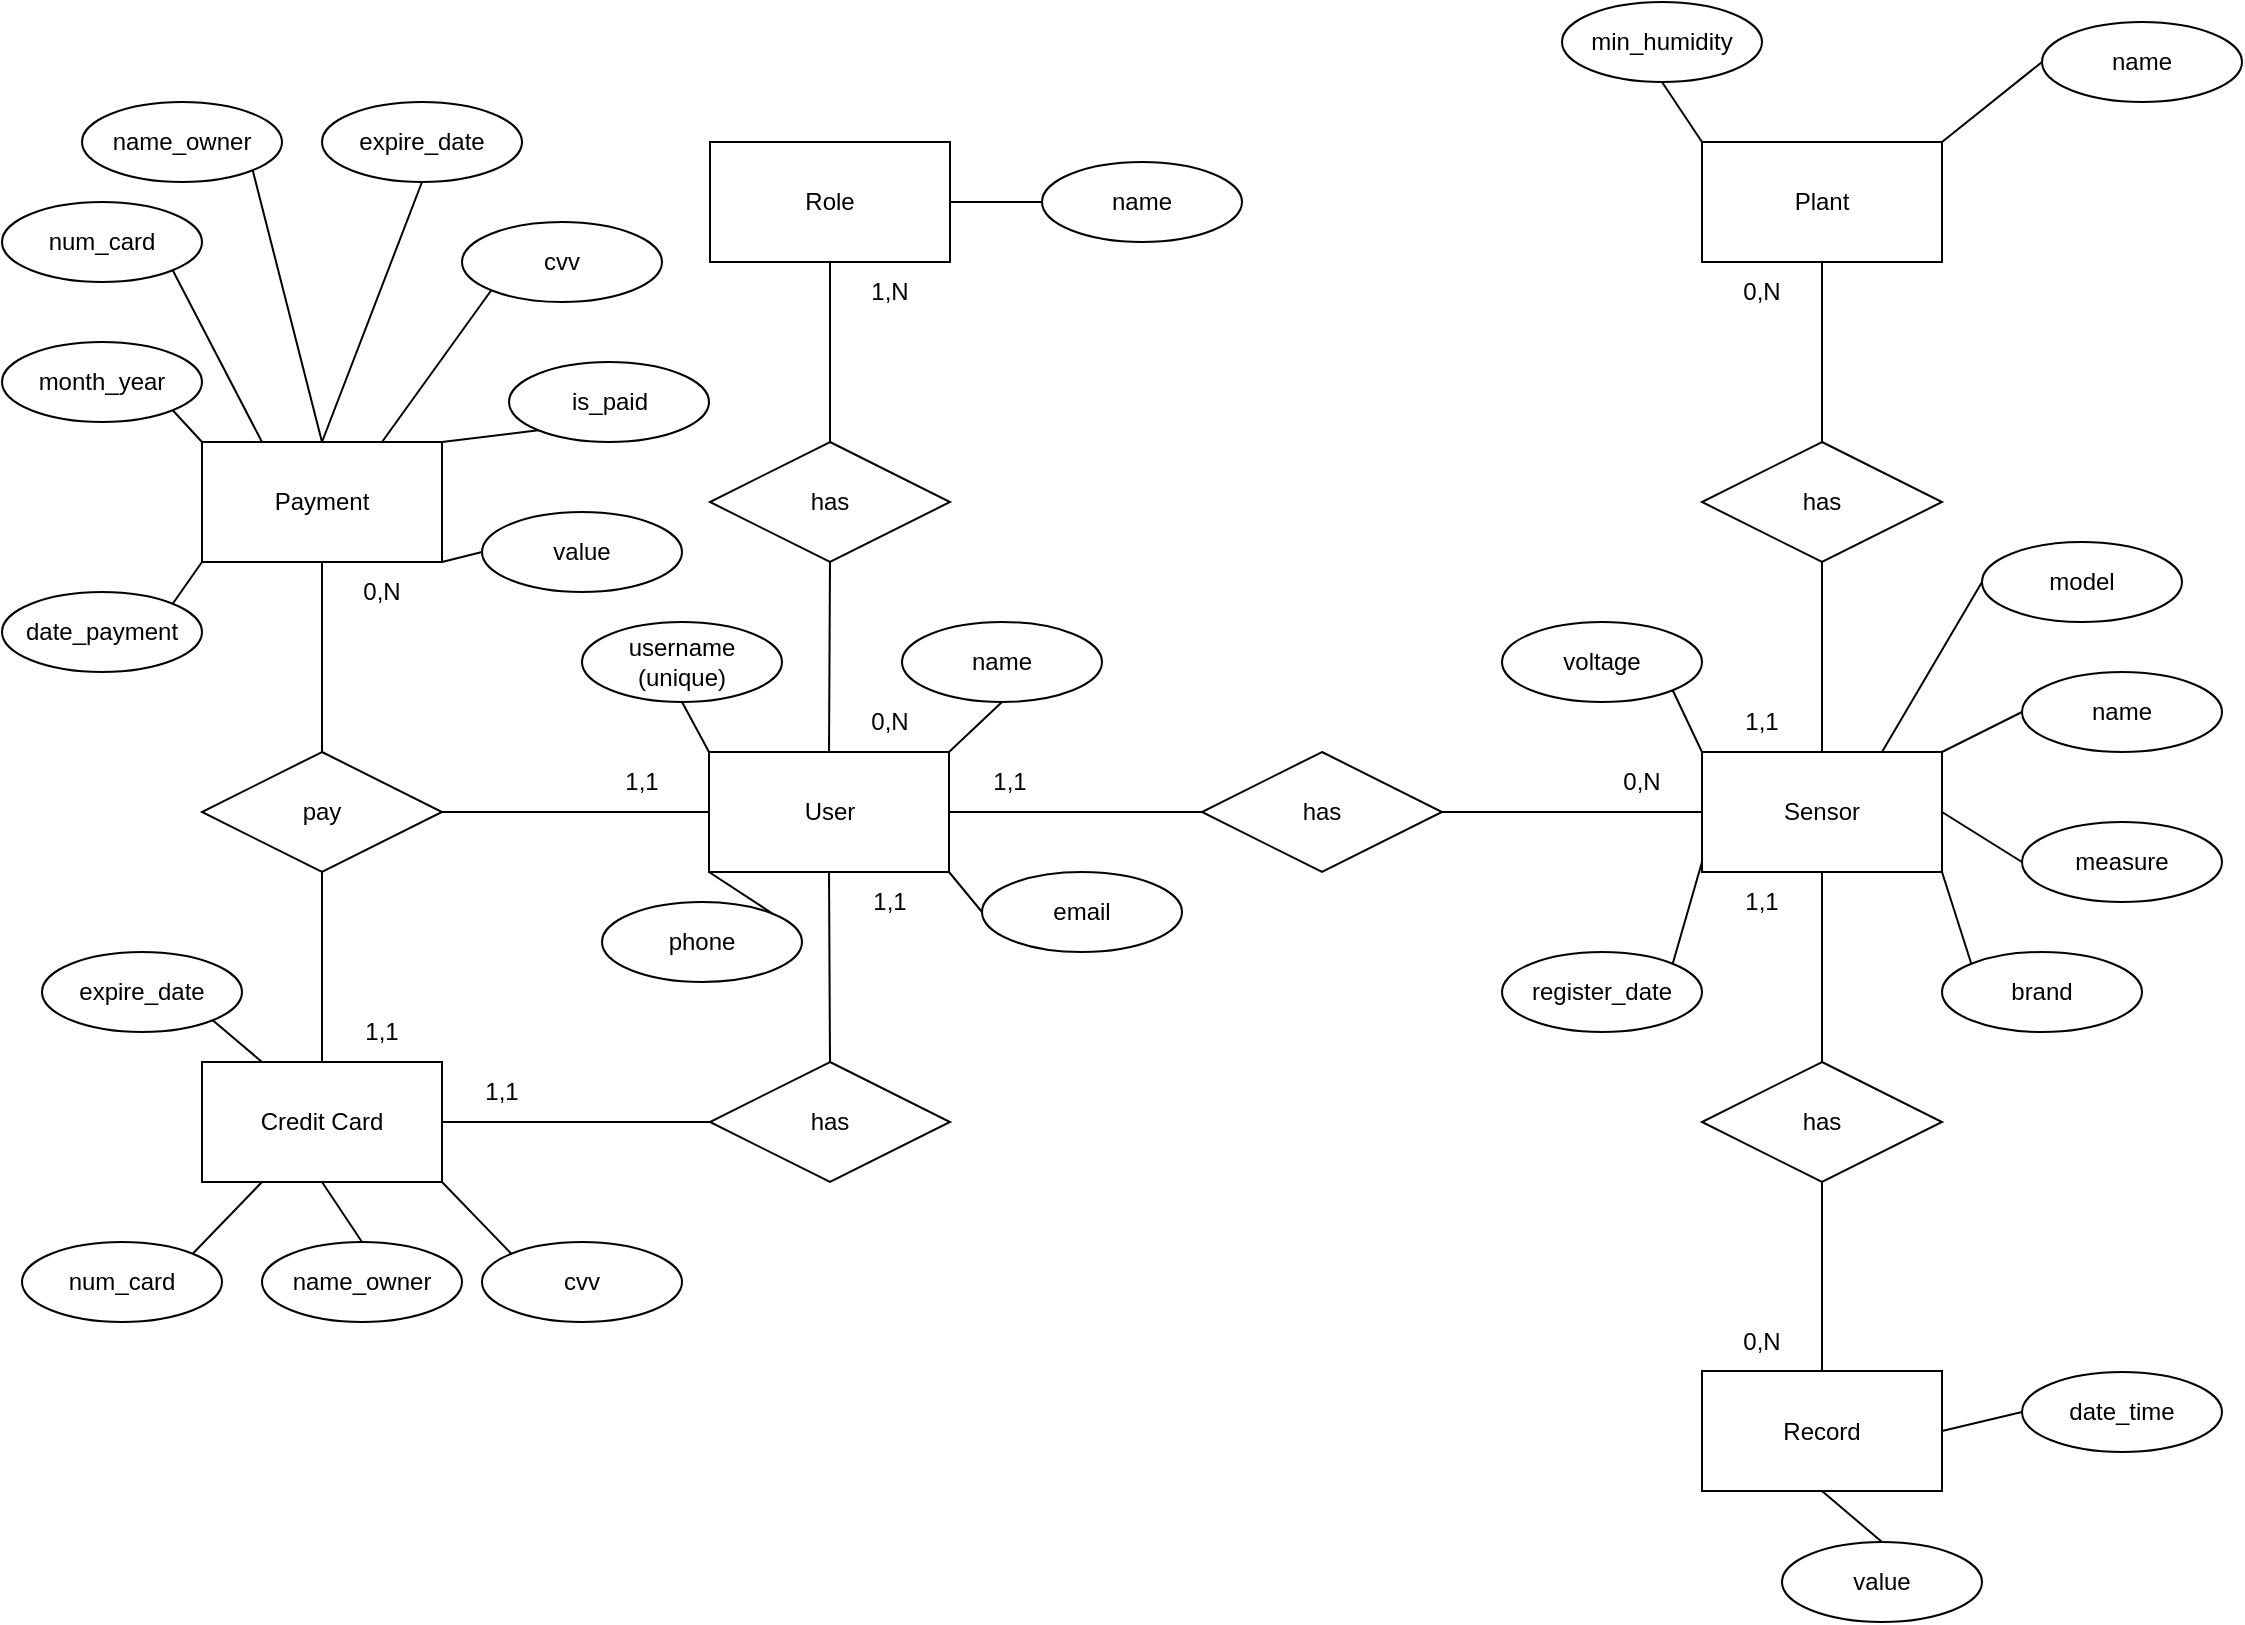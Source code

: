 <mxfile version="21.2.3" type="device">
  <diagram name="Página-1" id="zRmfjwxMwKfjPa5h--CO">
    <mxGraphModel dx="1050" dy="1742" grid="1" gridSize="10" guides="1" tooltips="1" connect="1" arrows="1" fold="1" page="1" pageScale="1" pageWidth="827" pageHeight="1169" math="0" shadow="0">
      <root>
        <mxCell id="0" />
        <mxCell id="1" parent="0" />
        <mxCell id="Kb-d68n6GasA8hRV-mwZ-1" value="User" style="rounded=0;whiteSpace=wrap;html=1;" parent="1" vertex="1">
          <mxGeometry x="353.5" y="275" width="120" height="60" as="geometry" />
        </mxCell>
        <mxCell id="Kb-d68n6GasA8hRV-mwZ-2" value="Sensor" style="rounded=0;whiteSpace=wrap;html=1;" parent="1" vertex="1">
          <mxGeometry x="850" y="275" width="120" height="60" as="geometry" />
        </mxCell>
        <mxCell id="Kb-d68n6GasA8hRV-mwZ-3" value="Plant" style="rounded=0;whiteSpace=wrap;html=1;" parent="1" vertex="1">
          <mxGeometry x="850" y="-30" width="120" height="60" as="geometry" />
        </mxCell>
        <mxCell id="Kb-d68n6GasA8hRV-mwZ-4" value="Record" style="rounded=0;whiteSpace=wrap;html=1;" parent="1" vertex="1">
          <mxGeometry x="850" y="584.5" width="120" height="60" as="geometry" />
        </mxCell>
        <mxCell id="Kb-d68n6GasA8hRV-mwZ-5" value="Payment" style="rounded=0;whiteSpace=wrap;html=1;" parent="1" vertex="1">
          <mxGeometry x="100" y="120" width="120" height="60" as="geometry" />
        </mxCell>
        <mxCell id="Kb-d68n6GasA8hRV-mwZ-6" value="Credit Card" style="rounded=0;whiteSpace=wrap;html=1;" parent="1" vertex="1">
          <mxGeometry x="100" y="430" width="120" height="60" as="geometry" />
        </mxCell>
        <mxCell id="Kb-d68n6GasA8hRV-mwZ-7" value="has" style="shape=rhombus;perimeter=rhombusPerimeter;whiteSpace=wrap;html=1;align=center;" parent="1" vertex="1">
          <mxGeometry x="600" y="275" width="120" height="60" as="geometry" />
        </mxCell>
        <mxCell id="Kb-d68n6GasA8hRV-mwZ-9" value="" style="endArrow=none;html=1;rounded=0;exitX=1;exitY=0.5;exitDx=0;exitDy=0;entryX=0;entryY=0.5;entryDx=0;entryDy=0;" parent="1" source="Kb-d68n6GasA8hRV-mwZ-1" target="Kb-d68n6GasA8hRV-mwZ-7" edge="1">
          <mxGeometry relative="1" as="geometry">
            <mxPoint x="500" y="330" as="sourcePoint" />
            <mxPoint x="510" y="340" as="targetPoint" />
          </mxGeometry>
        </mxCell>
        <mxCell id="Kb-d68n6GasA8hRV-mwZ-10" value="" style="endArrow=none;html=1;rounded=0;exitX=1;exitY=0.5;exitDx=0;exitDy=0;entryX=0;entryY=0.5;entryDx=0;entryDy=0;" parent="1" source="Kb-d68n6GasA8hRV-mwZ-7" target="Kb-d68n6GasA8hRV-mwZ-2" edge="1">
          <mxGeometry relative="1" as="geometry">
            <mxPoint x="484" y="315" as="sourcePoint" />
            <mxPoint x="520" y="310" as="targetPoint" />
          </mxGeometry>
        </mxCell>
        <mxCell id="Kb-d68n6GasA8hRV-mwZ-12" value="has" style="shape=rhombus;perimeter=rhombusPerimeter;whiteSpace=wrap;html=1;align=center;" parent="1" vertex="1">
          <mxGeometry x="850" y="120" width="120" height="60" as="geometry" />
        </mxCell>
        <mxCell id="Kb-d68n6GasA8hRV-mwZ-13" value="has" style="shape=rhombus;perimeter=rhombusPerimeter;whiteSpace=wrap;html=1;align=center;" parent="1" vertex="1">
          <mxGeometry x="850" y="430" width="120" height="60" as="geometry" />
        </mxCell>
        <mxCell id="Kb-d68n6GasA8hRV-mwZ-14" value="" style="endArrow=none;html=1;rounded=0;exitX=0.5;exitY=1;exitDx=0;exitDy=0;entryX=0.5;entryY=0;entryDx=0;entryDy=0;" parent="1" source="Kb-d68n6GasA8hRV-mwZ-12" target="Kb-d68n6GasA8hRV-mwZ-2" edge="1">
          <mxGeometry relative="1" as="geometry">
            <mxPoint x="820" y="310" as="sourcePoint" />
            <mxPoint x="860" y="315" as="targetPoint" />
          </mxGeometry>
        </mxCell>
        <mxCell id="Kb-d68n6GasA8hRV-mwZ-15" value="" style="endArrow=none;html=1;rounded=0;exitX=0.5;exitY=0;exitDx=0;exitDy=0;entryX=0.5;entryY=1;entryDx=0;entryDy=0;" parent="1" source="Kb-d68n6GasA8hRV-mwZ-12" target="Kb-d68n6GasA8hRV-mwZ-3" edge="1">
          <mxGeometry relative="1" as="geometry">
            <mxPoint x="830" y="320" as="sourcePoint" />
            <mxPoint x="870" y="325" as="targetPoint" />
          </mxGeometry>
        </mxCell>
        <mxCell id="Kb-d68n6GasA8hRV-mwZ-16" value="" style="endArrow=none;html=1;rounded=0;exitX=0.5;exitY=1;exitDx=0;exitDy=0;entryX=0.5;entryY=0;entryDx=0;entryDy=0;" parent="1" source="Kb-d68n6GasA8hRV-mwZ-2" target="Kb-d68n6GasA8hRV-mwZ-13" edge="1">
          <mxGeometry relative="1" as="geometry">
            <mxPoint x="840" y="330" as="sourcePoint" />
            <mxPoint x="880" y="335" as="targetPoint" />
          </mxGeometry>
        </mxCell>
        <mxCell id="Kb-d68n6GasA8hRV-mwZ-17" value="" style="endArrow=none;html=1;rounded=0;exitX=0.5;exitY=1;exitDx=0;exitDy=0;entryX=0.5;entryY=0;entryDx=0;entryDy=0;" parent="1" source="Kb-d68n6GasA8hRV-mwZ-13" target="Kb-d68n6GasA8hRV-mwZ-4" edge="1">
          <mxGeometry relative="1" as="geometry">
            <mxPoint x="850" y="340" as="sourcePoint" />
            <mxPoint x="890" y="345" as="targetPoint" />
          </mxGeometry>
        </mxCell>
        <mxCell id="Kb-d68n6GasA8hRV-mwZ-18" value="pay" style="shape=rhombus;perimeter=rhombusPerimeter;whiteSpace=wrap;html=1;align=center;" parent="1" vertex="1">
          <mxGeometry x="100" y="275" width="120" height="60" as="geometry" />
        </mxCell>
        <mxCell id="Kb-d68n6GasA8hRV-mwZ-19" value="" style="endArrow=none;html=1;rounded=0;exitX=1;exitY=0.5;exitDx=0;exitDy=0;entryX=0;entryY=0.5;entryDx=0;entryDy=0;" parent="1" source="Kb-d68n6GasA8hRV-mwZ-18" target="Kb-d68n6GasA8hRV-mwZ-1" edge="1">
          <mxGeometry relative="1" as="geometry">
            <mxPoint x="484" y="315" as="sourcePoint" />
            <mxPoint x="520" y="310" as="targetPoint" />
          </mxGeometry>
        </mxCell>
        <mxCell id="Kb-d68n6GasA8hRV-mwZ-20" value="has" style="shape=rhombus;perimeter=rhombusPerimeter;whiteSpace=wrap;html=1;align=center;" parent="1" vertex="1">
          <mxGeometry x="354" y="120" width="120" height="60" as="geometry" />
        </mxCell>
        <mxCell id="Kb-d68n6GasA8hRV-mwZ-21" value="Role" style="rounded=0;whiteSpace=wrap;html=1;" parent="1" vertex="1">
          <mxGeometry x="354" y="-30" width="120" height="60" as="geometry" />
        </mxCell>
        <mxCell id="Kb-d68n6GasA8hRV-mwZ-22" value="" style="endArrow=none;html=1;rounded=0;exitX=0.5;exitY=1;exitDx=0;exitDy=0;entryX=0.5;entryY=0;entryDx=0;entryDy=0;" parent="1" source="Kb-d68n6GasA8hRV-mwZ-20" target="Kb-d68n6GasA8hRV-mwZ-1" edge="1">
          <mxGeometry relative="1" as="geometry">
            <mxPoint x="484" y="315" as="sourcePoint" />
            <mxPoint x="520" y="310" as="targetPoint" />
          </mxGeometry>
        </mxCell>
        <mxCell id="Kb-d68n6GasA8hRV-mwZ-23" value="" style="endArrow=none;html=1;rounded=0;exitX=0.5;exitY=0;exitDx=0;exitDy=0;entryX=0.5;entryY=1;entryDx=0;entryDy=0;" parent="1" source="Kb-d68n6GasA8hRV-mwZ-20" target="Kb-d68n6GasA8hRV-mwZ-21" edge="1">
          <mxGeometry relative="1" as="geometry">
            <mxPoint x="494" y="325" as="sourcePoint" />
            <mxPoint x="530" y="320" as="targetPoint" />
          </mxGeometry>
        </mxCell>
        <mxCell id="Kb-d68n6GasA8hRV-mwZ-24" value="" style="endArrow=none;html=1;rounded=0;exitX=0.5;exitY=0;exitDx=0;exitDy=0;entryX=0.5;entryY=1;entryDx=0;entryDy=0;" parent="1" source="Kb-d68n6GasA8hRV-mwZ-18" target="Kb-d68n6GasA8hRV-mwZ-5" edge="1">
          <mxGeometry relative="1" as="geometry">
            <mxPoint x="504" y="335" as="sourcePoint" />
            <mxPoint x="540" y="330" as="targetPoint" />
          </mxGeometry>
        </mxCell>
        <mxCell id="Kb-d68n6GasA8hRV-mwZ-25" value="" style="endArrow=none;html=1;rounded=0;exitX=0.5;exitY=0;exitDx=0;exitDy=0;entryX=0.5;entryY=1;entryDx=0;entryDy=0;" parent="1" source="Kb-d68n6GasA8hRV-mwZ-6" target="Kb-d68n6GasA8hRV-mwZ-18" edge="1">
          <mxGeometry relative="1" as="geometry">
            <mxPoint x="514" y="345" as="sourcePoint" />
            <mxPoint x="550" y="340" as="targetPoint" />
          </mxGeometry>
        </mxCell>
        <mxCell id="Kb-d68n6GasA8hRV-mwZ-26" value="has" style="shape=rhombus;perimeter=rhombusPerimeter;whiteSpace=wrap;html=1;align=center;" parent="1" vertex="1">
          <mxGeometry x="354" y="430" width="120" height="60" as="geometry" />
        </mxCell>
        <mxCell id="Kb-d68n6GasA8hRV-mwZ-27" value="" style="endArrow=none;html=1;rounded=0;exitX=0.5;exitY=1;exitDx=0;exitDy=0;entryX=0.5;entryY=0;entryDx=0;entryDy=0;" parent="1" source="Kb-d68n6GasA8hRV-mwZ-1" target="Kb-d68n6GasA8hRV-mwZ-26" edge="1">
          <mxGeometry relative="1" as="geometry">
            <mxPoint x="280" y="300" as="sourcePoint" />
            <mxPoint x="364" y="315" as="targetPoint" />
          </mxGeometry>
        </mxCell>
        <mxCell id="Kb-d68n6GasA8hRV-mwZ-28" value="" style="endArrow=none;html=1;rounded=0;exitX=1;exitY=0.5;exitDx=0;exitDy=0;entryX=0;entryY=0.5;entryDx=0;entryDy=0;" parent="1" source="Kb-d68n6GasA8hRV-mwZ-6" target="Kb-d68n6GasA8hRV-mwZ-26" edge="1">
          <mxGeometry relative="1" as="geometry">
            <mxPoint x="290" y="310" as="sourcePoint" />
            <mxPoint x="374" y="325" as="targetPoint" />
          </mxGeometry>
        </mxCell>
        <mxCell id="Kb-d68n6GasA8hRV-mwZ-29" value="name" style="ellipse;whiteSpace=wrap;html=1;align=center;" parent="1" vertex="1">
          <mxGeometry x="520" y="-20" width="100" height="40" as="geometry" />
        </mxCell>
        <mxCell id="Kb-d68n6GasA8hRV-mwZ-30" value="" style="endArrow=none;html=1;rounded=0;exitX=0;exitY=0.5;exitDx=0;exitDy=0;entryX=1;entryY=0.5;entryDx=0;entryDy=0;" parent="1" source="Kb-d68n6GasA8hRV-mwZ-29" target="Kb-d68n6GasA8hRV-mwZ-21" edge="1">
          <mxGeometry relative="1" as="geometry">
            <mxPoint x="424" y="130" as="sourcePoint" />
            <mxPoint x="424" y="40" as="targetPoint" />
          </mxGeometry>
        </mxCell>
        <mxCell id="Kb-d68n6GasA8hRV-mwZ-31" value="name" style="ellipse;whiteSpace=wrap;html=1;align=center;" parent="1" vertex="1">
          <mxGeometry x="450" y="210" width="100" height="40" as="geometry" />
        </mxCell>
        <mxCell id="Kb-d68n6GasA8hRV-mwZ-32" value="username (unique)" style="ellipse;whiteSpace=wrap;html=1;align=center;" parent="1" vertex="1">
          <mxGeometry x="290" y="210" width="100" height="40" as="geometry" />
        </mxCell>
        <mxCell id="Kb-d68n6GasA8hRV-mwZ-33" value="email" style="ellipse;whiteSpace=wrap;html=1;align=center;" parent="1" vertex="1">
          <mxGeometry x="490" y="335" width="100" height="40" as="geometry" />
        </mxCell>
        <mxCell id="Kb-d68n6GasA8hRV-mwZ-34" value="phone" style="ellipse;whiteSpace=wrap;html=1;align=center;" parent="1" vertex="1">
          <mxGeometry x="300" y="350" width="100" height="40" as="geometry" />
        </mxCell>
        <mxCell id="Kb-d68n6GasA8hRV-mwZ-35" value="" style="endArrow=none;html=1;rounded=0;exitX=0.5;exitY=1;exitDx=0;exitDy=0;entryX=0;entryY=0;entryDx=0;entryDy=0;" parent="1" source="Kb-d68n6GasA8hRV-mwZ-32" target="Kb-d68n6GasA8hRV-mwZ-1" edge="1">
          <mxGeometry relative="1" as="geometry">
            <mxPoint x="424" y="190" as="sourcePoint" />
            <mxPoint x="424" y="285" as="targetPoint" />
          </mxGeometry>
        </mxCell>
        <mxCell id="Kb-d68n6GasA8hRV-mwZ-36" value="" style="endArrow=none;html=1;rounded=0;exitX=0.5;exitY=1;exitDx=0;exitDy=0;entryX=1;entryY=0;entryDx=0;entryDy=0;" parent="1" source="Kb-d68n6GasA8hRV-mwZ-31" target="Kb-d68n6GasA8hRV-mwZ-1" edge="1">
          <mxGeometry relative="1" as="geometry">
            <mxPoint x="434" y="200" as="sourcePoint" />
            <mxPoint x="434" y="295" as="targetPoint" />
          </mxGeometry>
        </mxCell>
        <mxCell id="Kb-d68n6GasA8hRV-mwZ-37" value="" style="endArrow=none;html=1;rounded=0;exitX=0;exitY=0.5;exitDx=0;exitDy=0;entryX=1;entryY=1;entryDx=0;entryDy=0;" parent="1" source="Kb-d68n6GasA8hRV-mwZ-33" target="Kb-d68n6GasA8hRV-mwZ-1" edge="1">
          <mxGeometry relative="1" as="geometry">
            <mxPoint x="444" y="210" as="sourcePoint" />
            <mxPoint x="444" y="305" as="targetPoint" />
          </mxGeometry>
        </mxCell>
        <mxCell id="Kb-d68n6GasA8hRV-mwZ-38" value="" style="endArrow=none;html=1;rounded=0;exitX=1;exitY=0;exitDx=0;exitDy=0;entryX=0;entryY=1;entryDx=0;entryDy=0;" parent="1" source="Kb-d68n6GasA8hRV-mwZ-34" target="Kb-d68n6GasA8hRV-mwZ-1" edge="1">
          <mxGeometry relative="1" as="geometry">
            <mxPoint x="454" y="220" as="sourcePoint" />
            <mxPoint x="454" y="315" as="targetPoint" />
          </mxGeometry>
        </mxCell>
        <mxCell id="Kb-d68n6GasA8hRV-mwZ-39" value="num_card" style="ellipse;whiteSpace=wrap;html=1;align=center;" parent="1" vertex="1">
          <mxGeometry x="10" y="520" width="100" height="40" as="geometry" />
        </mxCell>
        <mxCell id="Kb-d68n6GasA8hRV-mwZ-40" value="name_owner" style="ellipse;whiteSpace=wrap;html=1;align=center;" parent="1" vertex="1">
          <mxGeometry x="130" y="520" width="100" height="40" as="geometry" />
        </mxCell>
        <mxCell id="Kb-d68n6GasA8hRV-mwZ-41" value="cvv" style="ellipse;whiteSpace=wrap;html=1;align=center;" parent="1" vertex="1">
          <mxGeometry x="240" y="520" width="100" height="40" as="geometry" />
        </mxCell>
        <mxCell id="Kb-d68n6GasA8hRV-mwZ-42" value="expire_date" style="ellipse;whiteSpace=wrap;html=1;align=center;" parent="1" vertex="1">
          <mxGeometry x="20" y="375" width="100" height="40" as="geometry" />
        </mxCell>
        <mxCell id="Kb-d68n6GasA8hRV-mwZ-45" value="" style="endArrow=none;html=1;rounded=0;exitX=0.25;exitY=0;exitDx=0;exitDy=0;entryX=1;entryY=1;entryDx=0;entryDy=0;" parent="1" source="Kb-d68n6GasA8hRV-mwZ-6" target="Kb-d68n6GasA8hRV-mwZ-42" edge="1">
          <mxGeometry relative="1" as="geometry">
            <mxPoint x="179.5" y="335" as="sourcePoint" />
            <mxPoint x="179.5" y="430" as="targetPoint" />
          </mxGeometry>
        </mxCell>
        <mxCell id="Kb-d68n6GasA8hRV-mwZ-46" value="" style="endArrow=none;html=1;rounded=0;exitX=0.25;exitY=1;exitDx=0;exitDy=0;entryX=1;entryY=0;entryDx=0;entryDy=0;" parent="1" source="Kb-d68n6GasA8hRV-mwZ-6" target="Kb-d68n6GasA8hRV-mwZ-39" edge="1">
          <mxGeometry relative="1" as="geometry">
            <mxPoint x="140" y="440" as="sourcePoint" />
            <mxPoint x="115" y="419" as="targetPoint" />
          </mxGeometry>
        </mxCell>
        <mxCell id="Kb-d68n6GasA8hRV-mwZ-47" value="" style="endArrow=none;html=1;rounded=0;exitX=0.5;exitY=1;exitDx=0;exitDy=0;entryX=0.5;entryY=0;entryDx=0;entryDy=0;" parent="1" source="Kb-d68n6GasA8hRV-mwZ-6" target="Kb-d68n6GasA8hRV-mwZ-40" edge="1">
          <mxGeometry relative="1" as="geometry">
            <mxPoint x="140" y="500" as="sourcePoint" />
            <mxPoint x="105" y="536" as="targetPoint" />
          </mxGeometry>
        </mxCell>
        <mxCell id="Kb-d68n6GasA8hRV-mwZ-48" value="" style="endArrow=none;html=1;rounded=0;exitX=1;exitY=1;exitDx=0;exitDy=0;entryX=0;entryY=0;entryDx=0;entryDy=0;" parent="1" source="Kb-d68n6GasA8hRV-mwZ-6" target="Kb-d68n6GasA8hRV-mwZ-41" edge="1">
          <mxGeometry relative="1" as="geometry">
            <mxPoint x="170" y="500" as="sourcePoint" />
            <mxPoint x="190" y="530" as="targetPoint" />
          </mxGeometry>
        </mxCell>
        <mxCell id="Kb-d68n6GasA8hRV-mwZ-49" value="month_year" style="ellipse;whiteSpace=wrap;html=1;align=center;" parent="1" vertex="1">
          <mxGeometry y="70" width="100" height="40" as="geometry" />
        </mxCell>
        <mxCell id="Kb-d68n6GasA8hRV-mwZ-50" value="value" style="ellipse;whiteSpace=wrap;html=1;align=center;" parent="1" vertex="1">
          <mxGeometry x="240" y="155" width="100" height="40" as="geometry" />
        </mxCell>
        <mxCell id="Kb-d68n6GasA8hRV-mwZ-51" value="is_paid" style="ellipse;whiteSpace=wrap;html=1;align=center;" parent="1" vertex="1">
          <mxGeometry x="253.5" y="80" width="100" height="40" as="geometry" />
        </mxCell>
        <mxCell id="Kb-d68n6GasA8hRV-mwZ-52" value="" style="endArrow=none;html=1;rounded=0;exitX=0;exitY=0;exitDx=0;exitDy=0;entryX=1;entryY=1;entryDx=0;entryDy=0;" parent="1" source="Kb-d68n6GasA8hRV-mwZ-5" target="Kb-d68n6GasA8hRV-mwZ-49" edge="1">
          <mxGeometry relative="1" as="geometry">
            <mxPoint x="170" y="285" as="sourcePoint" />
            <mxPoint x="170" y="190" as="targetPoint" />
          </mxGeometry>
        </mxCell>
        <mxCell id="Kb-d68n6GasA8hRV-mwZ-53" value="" style="endArrow=none;html=1;rounded=0;exitX=1;exitY=0;exitDx=0;exitDy=0;entryX=0;entryY=0.5;entryDx=0;entryDy=0;" parent="1" source="pOpI6V3ZIK_molcwcmaK-3" target="Kb-d68n6GasA8hRV-mwZ-50" edge="1">
          <mxGeometry relative="1" as="geometry">
            <mxPoint x="110" y="130" as="sourcePoint" />
            <mxPoint x="115" y="104" as="targetPoint" />
          </mxGeometry>
        </mxCell>
        <mxCell id="Kb-d68n6GasA8hRV-mwZ-54" value="" style="endArrow=none;html=1;rounded=0;exitX=1;exitY=0;exitDx=0;exitDy=0;entryX=0;entryY=1;entryDx=0;entryDy=0;" parent="1" source="Kb-d68n6GasA8hRV-mwZ-5" target="Kb-d68n6GasA8hRV-mwZ-51" edge="1">
          <mxGeometry relative="1" as="geometry">
            <mxPoint x="170" y="130" as="sourcePoint" />
            <mxPoint x="200" y="100" as="targetPoint" />
          </mxGeometry>
        </mxCell>
        <mxCell id="Kb-d68n6GasA8hRV-mwZ-55" value="name" style="ellipse;whiteSpace=wrap;html=1;align=center;" parent="1" vertex="1">
          <mxGeometry x="1010" y="235" width="100" height="40" as="geometry" />
        </mxCell>
        <mxCell id="Kb-d68n6GasA8hRV-mwZ-56" value="measure" style="ellipse;whiteSpace=wrap;html=1;align=center;" parent="1" vertex="1">
          <mxGeometry x="1010" y="310" width="100" height="40" as="geometry" />
        </mxCell>
        <mxCell id="Kb-d68n6GasA8hRV-mwZ-57" value="model" style="ellipse;whiteSpace=wrap;html=1;align=center;" parent="1" vertex="1">
          <mxGeometry x="990" y="170" width="100" height="40" as="geometry" />
        </mxCell>
        <mxCell id="Kb-d68n6GasA8hRV-mwZ-58" value="brand" style="ellipse;whiteSpace=wrap;html=1;align=center;" parent="1" vertex="1">
          <mxGeometry x="970" y="375" width="100" height="40" as="geometry" />
        </mxCell>
        <mxCell id="Kb-d68n6GasA8hRV-mwZ-59" value="voltage" style="ellipse;whiteSpace=wrap;html=1;align=center;" parent="1" vertex="1">
          <mxGeometry x="750" y="210" width="100" height="40" as="geometry" />
        </mxCell>
        <mxCell id="Kb-d68n6GasA8hRV-mwZ-60" value="register_date" style="ellipse;whiteSpace=wrap;html=1;align=center;" parent="1" vertex="1">
          <mxGeometry x="750" y="375" width="100" height="40" as="geometry" />
        </mxCell>
        <mxCell id="Kb-d68n6GasA8hRV-mwZ-61" value="" style="endArrow=none;html=1;rounded=0;exitX=0;exitY=0;exitDx=0;exitDy=0;entryX=1;entryY=1;entryDx=0;entryDy=0;" parent="1" source="Kb-d68n6GasA8hRV-mwZ-2" target="Kb-d68n6GasA8hRV-mwZ-59" edge="1">
          <mxGeometry relative="1" as="geometry">
            <mxPoint x="920" y="190" as="sourcePoint" />
            <mxPoint x="920" y="285" as="targetPoint" />
          </mxGeometry>
        </mxCell>
        <mxCell id="Kb-d68n6GasA8hRV-mwZ-62" value="" style="endArrow=none;html=1;rounded=0;entryX=1;entryY=0;entryDx=0;entryDy=0;" parent="1" target="Kb-d68n6GasA8hRV-mwZ-60" edge="1">
          <mxGeometry relative="1" as="geometry">
            <mxPoint x="850" y="330" as="sourcePoint" />
            <mxPoint x="845" y="254" as="targetPoint" />
          </mxGeometry>
        </mxCell>
        <mxCell id="Kb-d68n6GasA8hRV-mwZ-63" value="" style="endArrow=none;html=1;rounded=0;exitX=1;exitY=1;exitDx=0;exitDy=0;entryX=0;entryY=0;entryDx=0;entryDy=0;" parent="1" source="Kb-d68n6GasA8hRV-mwZ-2" target="Kb-d68n6GasA8hRV-mwZ-58" edge="1">
          <mxGeometry relative="1" as="geometry">
            <mxPoint x="870" y="295" as="sourcePoint" />
            <mxPoint x="855" y="264" as="targetPoint" />
          </mxGeometry>
        </mxCell>
        <mxCell id="Kb-d68n6GasA8hRV-mwZ-64" value="" style="endArrow=none;html=1;rounded=0;exitX=0;exitY=0.5;exitDx=0;exitDy=0;entryX=1;entryY=0.5;entryDx=0;entryDy=0;" parent="1" source="Kb-d68n6GasA8hRV-mwZ-56" target="Kb-d68n6GasA8hRV-mwZ-2" edge="1">
          <mxGeometry relative="1" as="geometry">
            <mxPoint x="880" y="305" as="sourcePoint" />
            <mxPoint x="990" y="320" as="targetPoint" />
          </mxGeometry>
        </mxCell>
        <mxCell id="Kb-d68n6GasA8hRV-mwZ-65" value="" style="endArrow=none;html=1;rounded=0;exitX=1;exitY=0;exitDx=0;exitDy=0;entryX=0;entryY=0.5;entryDx=0;entryDy=0;" parent="1" source="Kb-d68n6GasA8hRV-mwZ-2" target="Kb-d68n6GasA8hRV-mwZ-55" edge="1">
          <mxGeometry relative="1" as="geometry">
            <mxPoint x="890" y="315" as="sourcePoint" />
            <mxPoint x="875" y="284" as="targetPoint" />
          </mxGeometry>
        </mxCell>
        <mxCell id="Kb-d68n6GasA8hRV-mwZ-66" value="" style="endArrow=none;html=1;rounded=0;exitX=0.75;exitY=0;exitDx=0;exitDy=0;entryX=0;entryY=0.5;entryDx=0;entryDy=0;" parent="1" source="Kb-d68n6GasA8hRV-mwZ-2" target="Kb-d68n6GasA8hRV-mwZ-57" edge="1">
          <mxGeometry relative="1" as="geometry">
            <mxPoint x="900" y="325" as="sourcePoint" />
            <mxPoint x="885" y="294" as="targetPoint" />
          </mxGeometry>
        </mxCell>
        <mxCell id="Kb-d68n6GasA8hRV-mwZ-67" value="date_time" style="ellipse;whiteSpace=wrap;html=1;align=center;" parent="1" vertex="1">
          <mxGeometry x="1010" y="585" width="100" height="40" as="geometry" />
        </mxCell>
        <mxCell id="Kb-d68n6GasA8hRV-mwZ-68" value="value" style="ellipse;whiteSpace=wrap;html=1;align=center;" parent="1" vertex="1">
          <mxGeometry x="890" y="670" width="100" height="40" as="geometry" />
        </mxCell>
        <mxCell id="Kb-d68n6GasA8hRV-mwZ-69" value="" style="endArrow=none;html=1;rounded=0;exitX=0.5;exitY=1;exitDx=0;exitDy=0;entryX=0.5;entryY=0;entryDx=0;entryDy=0;" parent="1" source="Kb-d68n6GasA8hRV-mwZ-4" target="Kb-d68n6GasA8hRV-mwZ-68" edge="1">
          <mxGeometry relative="1" as="geometry">
            <mxPoint x="920" y="500" as="sourcePoint" />
            <mxPoint x="920" y="595" as="targetPoint" />
          </mxGeometry>
        </mxCell>
        <mxCell id="Kb-d68n6GasA8hRV-mwZ-70" value="" style="endArrow=none;html=1;rounded=0;exitX=1;exitY=0.5;exitDx=0;exitDy=0;entryX=0;entryY=0.5;entryDx=0;entryDy=0;" parent="1" source="Kb-d68n6GasA8hRV-mwZ-4" target="Kb-d68n6GasA8hRV-mwZ-67" edge="1">
          <mxGeometry relative="1" as="geometry">
            <mxPoint x="930" y="510" as="sourcePoint" />
            <mxPoint x="930" y="605" as="targetPoint" />
          </mxGeometry>
        </mxCell>
        <mxCell id="Kb-d68n6GasA8hRV-mwZ-71" value="name" style="ellipse;whiteSpace=wrap;html=1;align=center;" parent="1" vertex="1">
          <mxGeometry x="1020" y="-90" width="100" height="40" as="geometry" />
        </mxCell>
        <mxCell id="Kb-d68n6GasA8hRV-mwZ-72" value="min_humidity" style="ellipse;whiteSpace=wrap;html=1;align=center;" parent="1" vertex="1">
          <mxGeometry x="780" y="-100" width="100" height="40" as="geometry" />
        </mxCell>
        <mxCell id="Kb-d68n6GasA8hRV-mwZ-73" value="" style="endArrow=none;html=1;rounded=0;exitX=0;exitY=0;exitDx=0;exitDy=0;entryX=0.5;entryY=1;entryDx=0;entryDy=0;" parent="1" source="Kb-d68n6GasA8hRV-mwZ-3" target="Kb-d68n6GasA8hRV-mwZ-72" edge="1">
          <mxGeometry relative="1" as="geometry">
            <mxPoint x="920" y="130" as="sourcePoint" />
            <mxPoint x="920" y="40" as="targetPoint" />
          </mxGeometry>
        </mxCell>
        <mxCell id="Kb-d68n6GasA8hRV-mwZ-74" value="" style="endArrow=none;html=1;rounded=0;exitX=0;exitY=0.5;exitDx=0;exitDy=0;entryX=1;entryY=0;entryDx=0;entryDy=0;" parent="1" source="Kb-d68n6GasA8hRV-mwZ-71" target="Kb-d68n6GasA8hRV-mwZ-3" edge="1">
          <mxGeometry relative="1" as="geometry">
            <mxPoint x="930" y="140" as="sourcePoint" />
            <mxPoint x="930" y="50" as="targetPoint" />
          </mxGeometry>
        </mxCell>
        <mxCell id="pOpI6V3ZIK_molcwcmaK-1" value="1,1" style="text;html=1;strokeColor=none;fillColor=none;align=center;verticalAlign=middle;whiteSpace=wrap;rounded=0;" parent="1" vertex="1">
          <mxGeometry x="290" y="275" width="60" height="30" as="geometry" />
        </mxCell>
        <mxCell id="pOpI6V3ZIK_molcwcmaK-3" value="0,N" style="text;html=1;strokeColor=none;fillColor=none;align=center;verticalAlign=middle;whiteSpace=wrap;rounded=0;" parent="1" vertex="1">
          <mxGeometry x="160" y="180" width="60" height="30" as="geometry" />
        </mxCell>
        <mxCell id="pOpI6V3ZIK_molcwcmaK-4" value="1,1" style="text;html=1;strokeColor=none;fillColor=none;align=center;verticalAlign=middle;whiteSpace=wrap;rounded=0;" parent="1" vertex="1">
          <mxGeometry x="160" y="400" width="60" height="30" as="geometry" />
        </mxCell>
        <mxCell id="pOpI6V3ZIK_molcwcmaK-5" value="1,1" style="text;html=1;strokeColor=none;fillColor=none;align=center;verticalAlign=middle;whiteSpace=wrap;rounded=0;" parent="1" vertex="1">
          <mxGeometry x="220" y="430" width="60" height="30" as="geometry" />
        </mxCell>
        <mxCell id="pOpI6V3ZIK_molcwcmaK-6" value="1,1" style="text;html=1;strokeColor=none;fillColor=none;align=center;verticalAlign=middle;whiteSpace=wrap;rounded=0;" parent="1" vertex="1">
          <mxGeometry x="414" y="335" width="60" height="30" as="geometry" />
        </mxCell>
        <mxCell id="pOpI6V3ZIK_molcwcmaK-7" value="0,N" style="text;html=1;strokeColor=none;fillColor=none;align=center;verticalAlign=middle;whiteSpace=wrap;rounded=0;" parent="1" vertex="1">
          <mxGeometry x="414" y="245" width="60" height="30" as="geometry" />
        </mxCell>
        <mxCell id="pOpI6V3ZIK_molcwcmaK-8" value="1,N" style="text;html=1;strokeColor=none;fillColor=none;align=center;verticalAlign=middle;whiteSpace=wrap;rounded=0;" parent="1" vertex="1">
          <mxGeometry x="414" y="30" width="60" height="30" as="geometry" />
        </mxCell>
        <mxCell id="pOpI6V3ZIK_molcwcmaK-9" value="1,1" style="text;html=1;strokeColor=none;fillColor=none;align=center;verticalAlign=middle;whiteSpace=wrap;rounded=0;" parent="1" vertex="1">
          <mxGeometry x="473.5" y="275" width="60" height="30" as="geometry" />
        </mxCell>
        <mxCell id="pOpI6V3ZIK_molcwcmaK-10" value="0,N" style="text;html=1;strokeColor=none;fillColor=none;align=center;verticalAlign=middle;whiteSpace=wrap;rounded=0;" parent="1" vertex="1">
          <mxGeometry x="790" y="275" width="60" height="30" as="geometry" />
        </mxCell>
        <mxCell id="pOpI6V3ZIK_molcwcmaK-11" value="1,1" style="text;html=1;strokeColor=none;fillColor=none;align=center;verticalAlign=middle;whiteSpace=wrap;rounded=0;" parent="1" vertex="1">
          <mxGeometry x="850" y="245" width="60" height="30" as="geometry" />
        </mxCell>
        <mxCell id="pOpI6V3ZIK_molcwcmaK-12" value="0,N" style="text;html=1;strokeColor=none;fillColor=none;align=center;verticalAlign=middle;whiteSpace=wrap;rounded=0;" parent="1" vertex="1">
          <mxGeometry x="850" y="30" width="60" height="30" as="geometry" />
        </mxCell>
        <mxCell id="pOpI6V3ZIK_molcwcmaK-13" value="1,1" style="text;html=1;strokeColor=none;fillColor=none;align=center;verticalAlign=middle;whiteSpace=wrap;rounded=0;" parent="1" vertex="1">
          <mxGeometry x="850" y="335" width="60" height="30" as="geometry" />
        </mxCell>
        <mxCell id="pOpI6V3ZIK_molcwcmaK-15" value="0,N" style="text;html=1;strokeColor=none;fillColor=none;align=center;verticalAlign=middle;whiteSpace=wrap;rounded=0;" parent="1" vertex="1">
          <mxGeometry x="850" y="555" width="60" height="30" as="geometry" />
        </mxCell>
        <mxCell id="1bMeTPs-_0K2cM94Idia-1" value="date_payment" style="ellipse;whiteSpace=wrap;html=1;align=center;" vertex="1" parent="1">
          <mxGeometry y="195" width="100" height="40" as="geometry" />
        </mxCell>
        <mxCell id="1bMeTPs-_0K2cM94Idia-2" value="" style="endArrow=none;html=1;rounded=0;exitX=0;exitY=1;exitDx=0;exitDy=0;entryX=1;entryY=0;entryDx=0;entryDy=0;" edge="1" parent="1" source="Kb-d68n6GasA8hRV-mwZ-5" target="1bMeTPs-_0K2cM94Idia-1">
          <mxGeometry relative="1" as="geometry">
            <mxPoint x="110" y="130" as="sourcePoint" />
            <mxPoint x="115" y="104" as="targetPoint" />
          </mxGeometry>
        </mxCell>
        <mxCell id="1bMeTPs-_0K2cM94Idia-3" value="num_card" style="ellipse;whiteSpace=wrap;html=1;align=center;" vertex="1" parent="1">
          <mxGeometry width="100" height="40" as="geometry" />
        </mxCell>
        <mxCell id="1bMeTPs-_0K2cM94Idia-4" value="name_owner" style="ellipse;whiteSpace=wrap;html=1;align=center;" vertex="1" parent="1">
          <mxGeometry x="40" y="-50" width="100" height="40" as="geometry" />
        </mxCell>
        <mxCell id="1bMeTPs-_0K2cM94Idia-5" value="cvv" style="ellipse;whiteSpace=wrap;html=1;align=center;" vertex="1" parent="1">
          <mxGeometry x="230" y="10" width="100" height="40" as="geometry" />
        </mxCell>
        <mxCell id="1bMeTPs-_0K2cM94Idia-6" value="expire_date" style="ellipse;whiteSpace=wrap;html=1;align=center;" vertex="1" parent="1">
          <mxGeometry x="160" y="-50" width="100" height="40" as="geometry" />
        </mxCell>
        <mxCell id="1bMeTPs-_0K2cM94Idia-7" value="" style="endArrow=none;html=1;rounded=0;exitX=0.25;exitY=0;exitDx=0;exitDy=0;entryX=1;entryY=1;entryDx=0;entryDy=0;" edge="1" parent="1" source="Kb-d68n6GasA8hRV-mwZ-5" target="1bMeTPs-_0K2cM94Idia-3">
          <mxGeometry relative="1" as="geometry">
            <mxPoint x="110" y="130" as="sourcePoint" />
            <mxPoint x="95" y="114" as="targetPoint" />
          </mxGeometry>
        </mxCell>
        <mxCell id="1bMeTPs-_0K2cM94Idia-8" value="" style="endArrow=none;html=1;rounded=0;exitX=0.5;exitY=0;exitDx=0;exitDy=0;entryX=1;entryY=1;entryDx=0;entryDy=0;" edge="1" parent="1" source="Kb-d68n6GasA8hRV-mwZ-5" target="1bMeTPs-_0K2cM94Idia-4">
          <mxGeometry relative="1" as="geometry">
            <mxPoint x="140" y="130" as="sourcePoint" />
            <mxPoint x="95" y="44" as="targetPoint" />
          </mxGeometry>
        </mxCell>
        <mxCell id="1bMeTPs-_0K2cM94Idia-9" value="" style="endArrow=none;html=1;rounded=0;exitX=0.5;exitY=0;exitDx=0;exitDy=0;entryX=0.5;entryY=1;entryDx=0;entryDy=0;" edge="1" parent="1" source="Kb-d68n6GasA8hRV-mwZ-5" target="1bMeTPs-_0K2cM94Idia-6">
          <mxGeometry relative="1" as="geometry">
            <mxPoint x="170" y="130" as="sourcePoint" />
            <mxPoint x="135" y="-6" as="targetPoint" />
          </mxGeometry>
        </mxCell>
        <mxCell id="1bMeTPs-_0K2cM94Idia-10" value="" style="endArrow=none;html=1;rounded=0;exitX=0.75;exitY=0;exitDx=0;exitDy=0;entryX=0;entryY=1;entryDx=0;entryDy=0;" edge="1" parent="1" source="Kb-d68n6GasA8hRV-mwZ-5" target="1bMeTPs-_0K2cM94Idia-5">
          <mxGeometry relative="1" as="geometry">
            <mxPoint x="170" y="130" as="sourcePoint" />
            <mxPoint x="220" as="targetPoint" />
          </mxGeometry>
        </mxCell>
      </root>
    </mxGraphModel>
  </diagram>
</mxfile>

